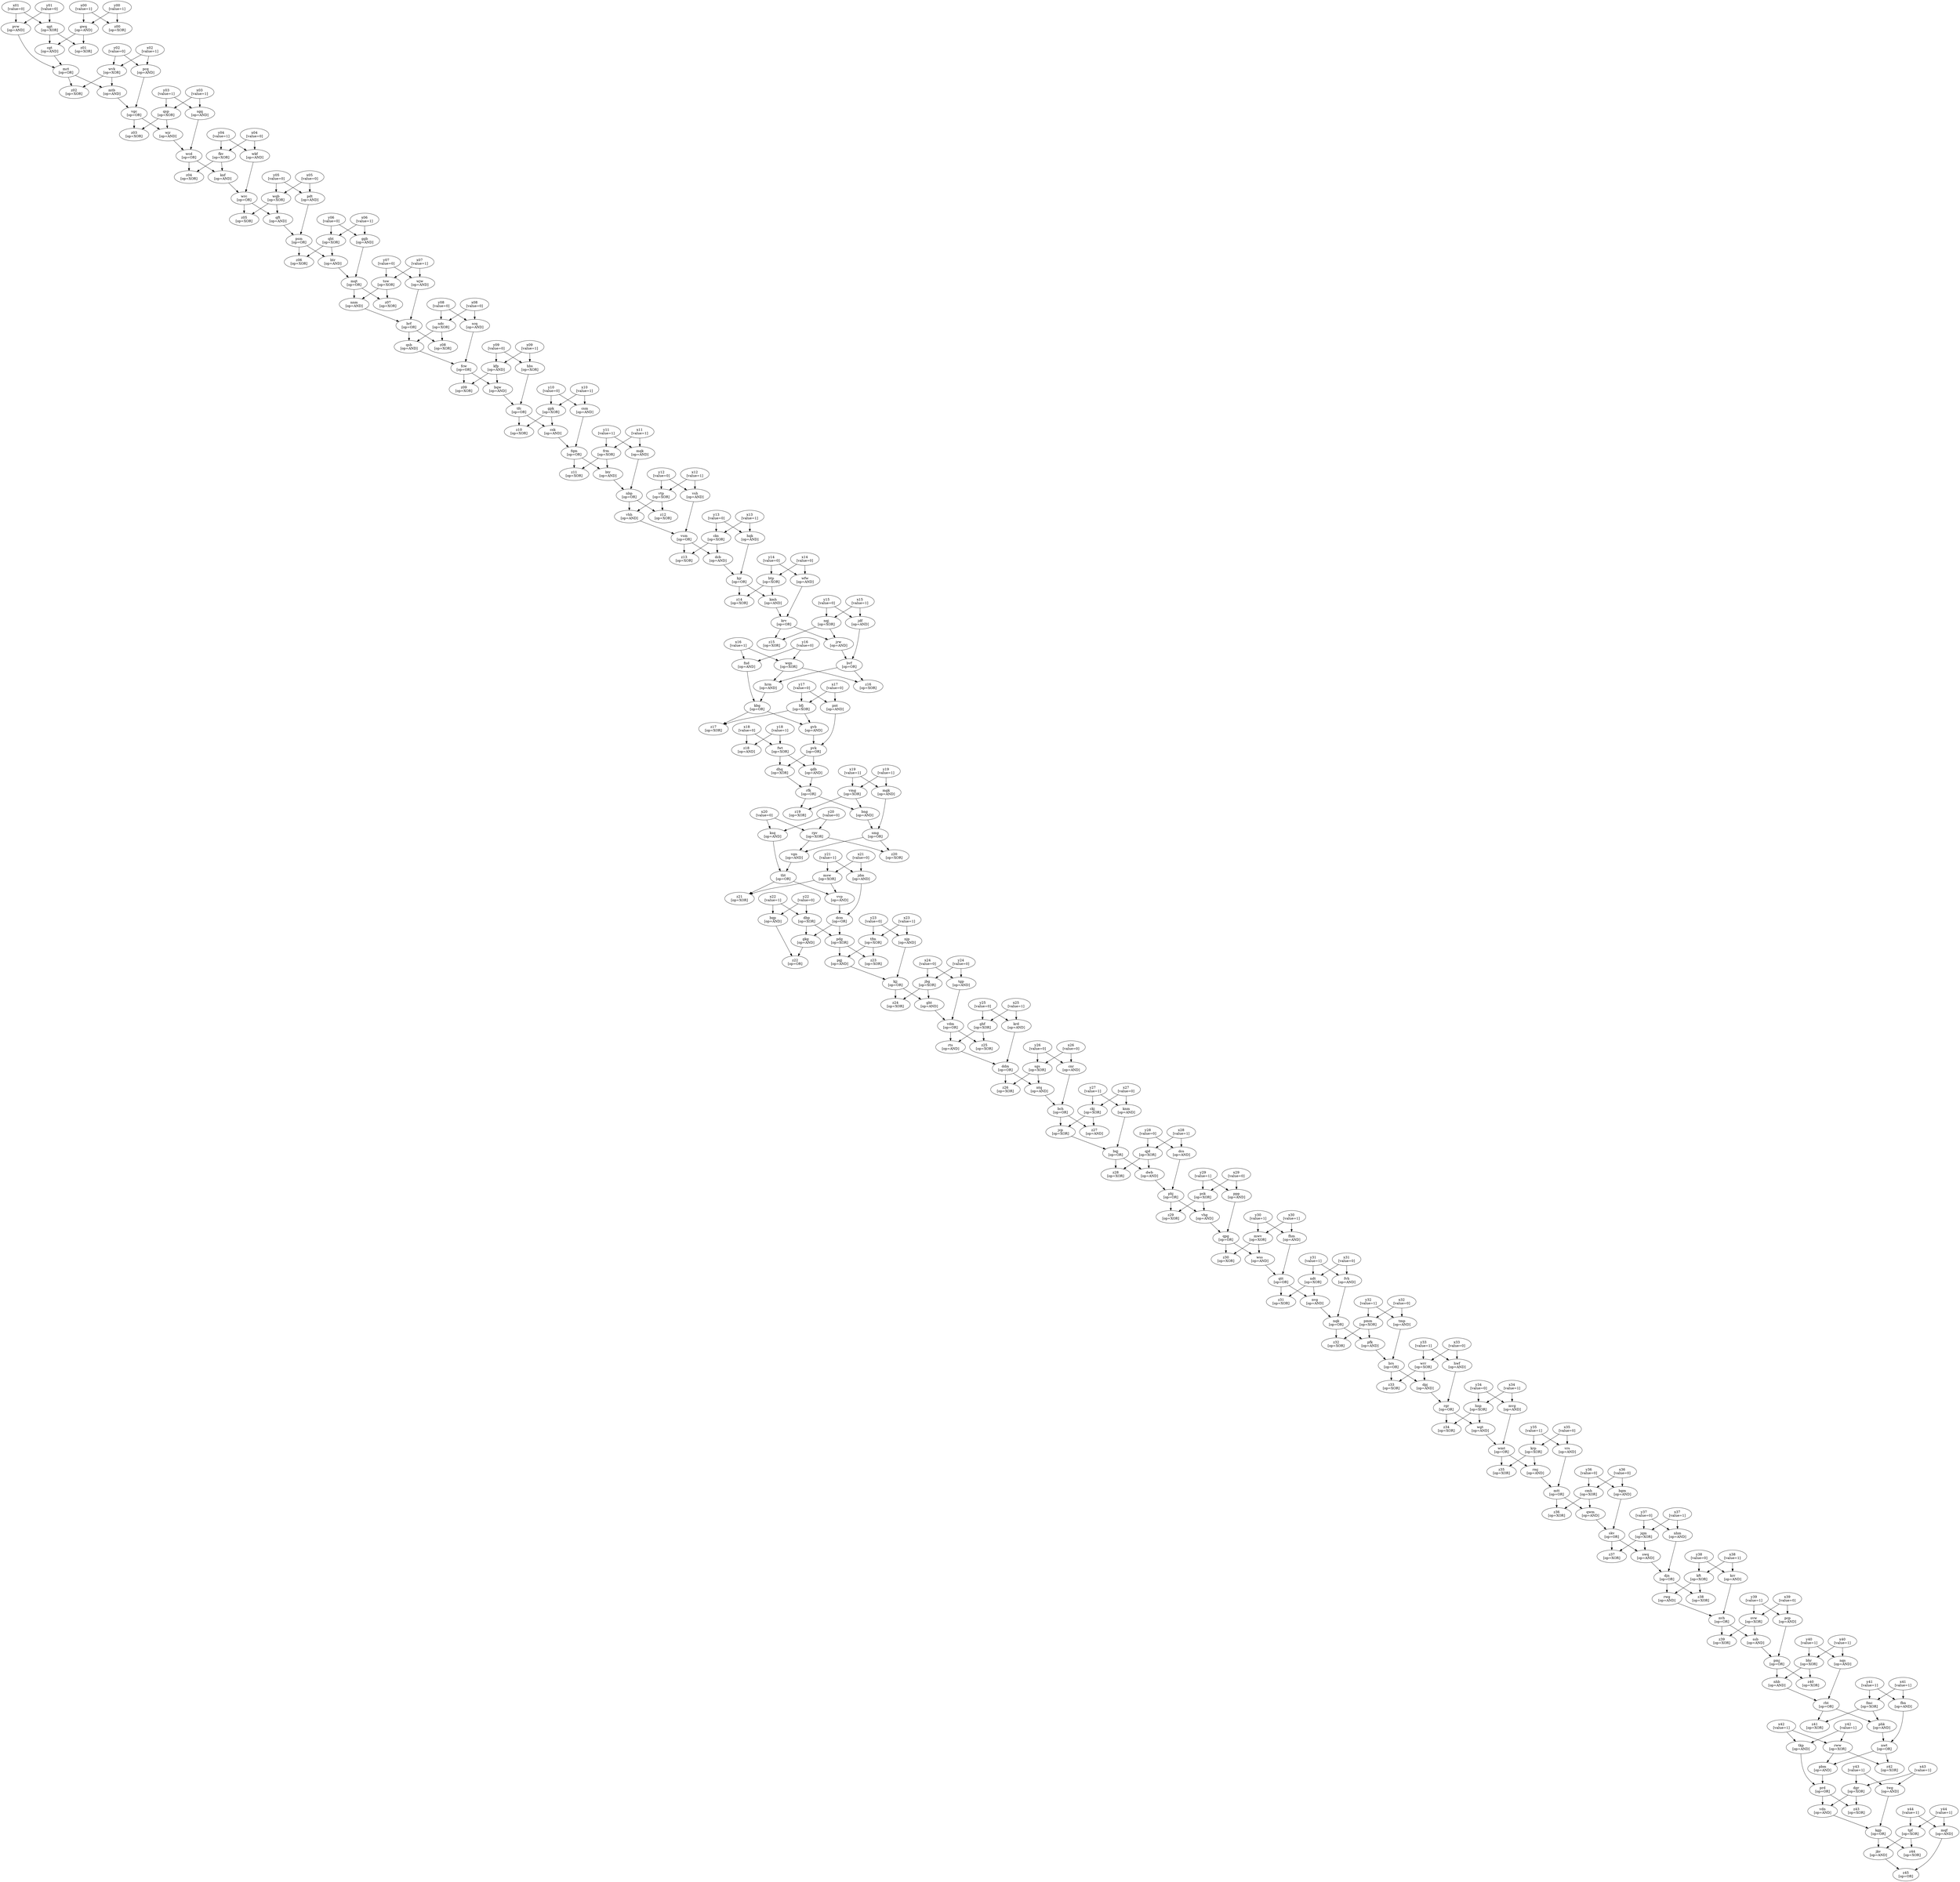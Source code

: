 strict digraph "" {
	node [label="\N"];
	x00	[label="x00
[value=1]",
		value=1];
	gwq	[label="gwq
[op=AND]",
		op=AND];
	x00 -> gwq;
	z00	[label="z00
[op=XOR]",
		op=XOR];
	x00 -> z00;
	x01	[label="x01
[value=0]",
		value=0];
	qgt	[label="qgt
[op=XOR]",
		op=XOR];
	x01 -> qgt;
	pvw	[label="pvw
[op=AND]",
		op=AND];
	x01 -> pvw;
	x02	[label="x02
[value=1]",
		value=1];
	wvk	[label="wvk
[op=XOR]",
		op=XOR];
	x02 -> wvk;
	pcq	[label="pcq
[op=AND]",
		op=AND];
	x02 -> pcq;
	x03	[label="x03
[value=1]",
		value=1];
	sgq	[label="sgq
[op=AND]",
		op=AND];
	x03 -> sgq;
	qsp	[label="qsp
[op=XOR]",
		op=XOR];
	x03 -> qsp;
	x04	[label="x04
[value=0]",
		value=0];
	fkv	[label="fkv
[op=XOR]",
		op=XOR];
	x04 -> fkv;
	wkf	[label="wkf
[op=AND]",
		op=AND];
	x04 -> wkf;
	x05	[label="x05
[value=0]",
		value=0];
	wqb	[label="wqb
[op=XOR]",
		op=XOR];
	x05 -> wqb;
	pdt	[label="pdt
[op=AND]",
		op=AND];
	x05 -> pdt;
	x06	[label="x06
[value=1]",
		value=1];
	ggb	[label="ggb
[op=AND]",
		op=AND];
	x06 -> ggb;
	qht	[label="qht
[op=XOR]",
		op=XOR];
	x06 -> qht;
	x07	[label="x07
[value=1]",
		value=1];
	tsw	[label="tsw
[op=XOR]",
		op=XOR];
	x07 -> tsw;
	wjw	[label="wjw
[op=AND]",
		op=AND];
	x07 -> wjw;
	x08	[label="x08
[value=0]",
		value=0];
	scq	[label="scq
[op=AND]",
		op=AND];
	x08 -> scq;
	ndc	[label="ndc
[op=XOR]",
		op=XOR];
	x08 -> ndc;
	x09	[label="x09
[value=1]",
		value=1];
	hbs	[label="hbs
[op=XOR]",
		op=XOR];
	x09 -> hbs;
	kfp	[label="kfp
[op=AND]",
		op=AND];
	x09 -> kfp;
	x10	[label="x10
[value=1]",
		value=1];
	csm	[label="csm
[op=AND]",
		op=AND];
	x10 -> csm;
	gpk	[label="gpk
[op=XOR]",
		op=XOR];
	x10 -> gpk;
	x11	[label="x11
[value=1]",
		value=1];
	mqk	[label="mqk
[op=AND]",
		op=AND];
	x11 -> mqk;
	frm	[label="frm
[op=XOR]",
		op=XOR];
	x11 -> frm;
	x12	[label="x12
[value=1]",
		value=1];
	vtp	[label="vtp
[op=XOR]",
		op=XOR];
	x12 -> vtp;
	vsh	[label="vsh
[op=AND]",
		op=AND];
	x12 -> vsh;
	x13	[label="x13
[value=1]",
		value=1];
	cks	[label="cks
[op=XOR]",
		op=XOR];
	x13 -> cks;
	hqk	[label="hqk
[op=AND]",
		op=AND];
	x13 -> hqk;
	x14	[label="x14
[value=0]",
		value=0];
	wfw	[label="wfw
[op=AND]",
		op=AND];
	x14 -> wfw;
	btp	[label="btp
[op=XOR]",
		op=XOR];
	x14 -> btp;
	x15	[label="x15
[value=1]",
		value=1];
	nqj	[label="nqj
[op=XOR]",
		op=XOR];
	x15 -> nqj;
	jdf	[label="jdf
[op=AND]",
		op=AND];
	x15 -> jdf;
	x16	[label="x16
[value=1]",
		value=1];
	wqn	[label="wqn
[op=XOR]",
		op=XOR];
	x16 -> wqn;
	fnd	[label="fnd
[op=AND]",
		op=AND];
	x16 -> fnd;
	x17	[label="x17
[value=0]",
		value=0];
	bfj	[label="bfj
[op=XOR]",
		op=XOR];
	x17 -> bfj;
	pnt	[label="pnt
[op=AND]",
		op=AND];
	x17 -> pnt;
	x18	[label="x18
[value=0]",
		value=0];
	fwt	[label="fwt
[op=XOR]",
		op=XOR];
	x18 -> fwt;
	z18	[label="z18
[op=AND]",
		op=AND];
	x18 -> z18;
	x19	[label="x19
[value=1]",
		value=1];
	vmg	[label="vmg
[op=XOR]",
		op=XOR];
	x19 -> vmg;
	mgk	[label="mgk
[op=AND]",
		op=AND];
	x19 -> mgk;
	x20	[label="x20
[value=0]",
		value=0];
	rpv	[label="rpv
[op=XOR]",
		op=XOR];
	x20 -> rpv;
	ksq	[label="ksq
[op=AND]",
		op=AND];
	x20 -> ksq;
	x21	[label="x21
[value=0]",
		value=0];
	msw	[label="msw
[op=XOR]",
		op=XOR];
	x21 -> msw;
	jdm	[label="jdm
[op=AND]",
		op=AND];
	x21 -> jdm;
	x22	[label="x22
[value=1]",
		value=1];
	dbp	[label="dbp
[op=XOR]",
		op=XOR];
	x22 -> dbp;
	bqp	[label="bqp
[op=AND]",
		op=AND];
	x22 -> bqp;
	x23	[label="x23
[value=1]",
		value=1];
	tfm	[label="tfm
[op=XOR]",
		op=XOR];
	x23 -> tfm;
	njp	[label="njp
[op=AND]",
		op=AND];
	x23 -> njp;
	x24	[label="x24
[value=0]",
		value=0];
	tgp	[label="tgp
[op=AND]",
		op=AND];
	x24 -> tgp;
	jbg	[label="jbg
[op=XOR]",
		op=XOR];
	x24 -> jbg;
	x25	[label="x25
[value=1]",
		value=1];
	ghf	[label="ghf
[op=XOR]",
		op=XOR];
	x25 -> ghf;
	krd	[label="krd
[op=AND]",
		op=AND];
	x25 -> krd;
	x26	[label="x26
[value=0]",
		value=0];
	cnr	[label="cnr
[op=AND]",
		op=AND];
	x26 -> cnr;
	sgs	[label="sgs
[op=XOR]",
		op=XOR];
	x26 -> sgs;
	x27	[label="x27
[value=0]",
		value=0];
	ckj	[label="ckj
[op=XOR]",
		op=XOR];
	x27 -> ckj;
	knm	[label="knm
[op=AND]",
		op=AND];
	x27 -> knm;
	x28	[label="x28
[value=1]",
		value=1];
	qjd	[label="qjd
[op=XOR]",
		op=XOR];
	x28 -> qjd;
	dcs	[label="dcs
[op=AND]",
		op=AND];
	x28 -> dcs;
	x29	[label="x29
[value=0]",
		value=0];
	psk	[label="psk
[op=XOR]",
		op=XOR];
	x29 -> psk;
	ppp	[label="ppp
[op=AND]",
		op=AND];
	x29 -> ppp;
	x30	[label="x30
[value=1]",
		value=1];
	mwv	[label="mwv
[op=XOR]",
		op=XOR];
	x30 -> mwv;
	fhm	[label="fhm
[op=AND]",
		op=AND];
	x30 -> fhm;
	x31	[label="x31
[value=0]",
		value=0];
	fvh	[label="fvh
[op=AND]",
		op=AND];
	x31 -> fvh;
	ndt	[label="ndt
[op=XOR]",
		op=XOR];
	x31 -> ndt;
	x32	[label="x32
[value=0]",
		value=0];
	pmm	[label="pmm
[op=XOR]",
		op=XOR];
	x32 -> pmm;
	tmp	[label="tmp
[op=AND]",
		op=AND];
	x32 -> tmp;
	x33	[label="x33
[value=0]",
		value=0];
	hwf	[label="hwf
[op=AND]",
		op=AND];
	x33 -> hwf;
	wrr	[label="wrr
[op=XOR]",
		op=XOR];
	x33 -> wrr;
	x34	[label="x34
[value=1]",
		value=1];
	mvg	[label="mvg
[op=AND]",
		op=AND];
	x34 -> mvg;
	hnp	[label="hnp
[op=XOR]",
		op=XOR];
	x34 -> hnp;
	x35	[label="x35
[value=0]",
		value=0];
	krp	[label="krp
[op=XOR]",
		op=XOR];
	x35 -> krp;
	vrs	[label="vrs
[op=AND]",
		op=AND];
	x35 -> vrs;
	x36	[label="x36
[value=0]",
		value=0];
	cmh	[label="cmh
[op=XOR]",
		op=XOR];
	x36 -> cmh;
	bgm	[label="bgm
[op=AND]",
		op=AND];
	x36 -> bgm;
	x37	[label="x37
[value=1]",
		value=1];
	nhm	[label="nhm
[op=AND]",
		op=AND];
	x37 -> nhm;
	jqm	[label="jqm
[op=XOR]",
		op=XOR];
	x37 -> jqm;
	x38	[label="x38
[value=1]",
		value=1];
	krr	[label="krr
[op=AND]",
		op=AND];
	x38 -> krr;
	kft	[label="kft
[op=XOR]",
		op=XOR];
	x38 -> kft;
	x39	[label="x39
[value=0]",
		value=0];
	svw	[label="svw
[op=XOR]",
		op=XOR];
	x39 -> svw;
	pcp	[label="pcp
[op=AND]",
		op=AND];
	x39 -> pcp;
	x40	[label="x40
[value=1]",
		value=1];
	bhr	[label="bhr
[op=XOR]",
		op=XOR];
	x40 -> bhr;
	nqs	[label="nqs
[op=AND]",
		op=AND];
	x40 -> nqs;
	x41	[label="x41
[value=1]",
		value=1];
	fbn	[label="fbn
[op=AND]",
		op=AND];
	x41 -> fbn;
	fmc	[label="fmc
[op=XOR]",
		op=XOR];
	x41 -> fmc;
	x42	[label="x42
[value=1]",
		value=1];
	rww	[label="rww
[op=XOR]",
		op=XOR];
	x42 -> rww;
	tkp	[label="tkp
[op=AND]",
		op=AND];
	x42 -> tkp;
	x43	[label="x43
[value=1]",
		value=1];
	twg	[label="twg
[op=AND]",
		op=AND];
	x43 -> twg;
	dgr	[label="dgr
[op=XOR]",
		op=XOR];
	x43 -> dgr;
	x44	[label="x44
[value=1]",
		value=1];
	tpf	[label="tpf
[op=XOR]",
		op=XOR];
	x44 -> tpf;
	mqf	[label="mqf
[op=AND]",
		op=AND];
	x44 -> mqf;
	y00	[label="y00
[value=1]",
		value=1];
	y00 -> gwq;
	y00 -> z00;
	y01	[label="y01
[value=0]",
		value=0];
	y01 -> qgt;
	y01 -> pvw;
	y02	[label="y02
[value=0]",
		value=0];
	y02 -> wvk;
	y02 -> pcq;
	y03	[label="y03
[value=1]",
		value=1];
	y03 -> sgq;
	y03 -> qsp;
	y04	[label="y04
[value=1]",
		value=1];
	y04 -> fkv;
	y04 -> wkf;
	y05	[label="y05
[value=0]",
		value=0];
	y05 -> wqb;
	y05 -> pdt;
	y06	[label="y06
[value=0]",
		value=0];
	y06 -> ggb;
	y06 -> qht;
	y07	[label="y07
[value=0]",
		value=0];
	y07 -> tsw;
	y07 -> wjw;
	y08	[label="y08
[value=0]",
		value=0];
	y08 -> scq;
	y08 -> ndc;
	y09	[label="y09
[value=0]",
		value=0];
	y09 -> hbs;
	y09 -> kfp;
	y10	[label="y10
[value=0]",
		value=0];
	y10 -> csm;
	y10 -> gpk;
	y11	[label="y11
[value=1]",
		value=1];
	y11 -> mqk;
	y11 -> frm;
	y12	[label="y12
[value=0]",
		value=0];
	y12 -> vtp;
	y12 -> vsh;
	y13	[label="y13
[value=0]",
		value=0];
	y13 -> cks;
	y13 -> hqk;
	y14	[label="y14
[value=0]",
		value=0];
	y14 -> wfw;
	y14 -> btp;
	y15	[label="y15
[value=0]",
		value=0];
	y15 -> nqj;
	y15 -> jdf;
	y16	[label="y16
[value=0]",
		value=0];
	y16 -> wqn;
	y16 -> fnd;
	y17	[label="y17
[value=0]",
		value=0];
	y17 -> bfj;
	y17 -> pnt;
	y18	[label="y18
[value=1]",
		value=1];
	y18 -> fwt;
	y18 -> z18;
	y19	[label="y19
[value=1]",
		value=1];
	y19 -> vmg;
	y19 -> mgk;
	y20	[label="y20
[value=0]",
		value=0];
	y20 -> rpv;
	y20 -> ksq;
	y21	[label="y21
[value=1]",
		value=1];
	y21 -> msw;
	y21 -> jdm;
	y22	[label="y22
[value=0]",
		value=0];
	y22 -> dbp;
	y22 -> bqp;
	y23	[label="y23
[value=0]",
		value=0];
	y23 -> tfm;
	y23 -> njp;
	y24	[label="y24
[value=0]",
		value=0];
	y24 -> tgp;
	y24 -> jbg;
	y25	[label="y25
[value=0]",
		value=0];
	y25 -> ghf;
	y25 -> krd;
	y26	[label="y26
[value=0]",
		value=0];
	y26 -> cnr;
	y26 -> sgs;
	y27	[label="y27
[value=1]",
		value=1];
	y27 -> ckj;
	y27 -> knm;
	y28	[label="y28
[value=0]",
		value=0];
	y28 -> qjd;
	y28 -> dcs;
	y29	[label="y29
[value=1]",
		value=1];
	y29 -> psk;
	y29 -> ppp;
	y30	[label="y30
[value=1]",
		value=1];
	y30 -> mwv;
	y30 -> fhm;
	y31	[label="y31
[value=1]",
		value=1];
	y31 -> fvh;
	y31 -> ndt;
	y32	[label="y32
[value=1]",
		value=1];
	y32 -> pmm;
	y32 -> tmp;
	y33	[label="y33
[value=1]",
		value=1];
	y33 -> hwf;
	y33 -> wrr;
	y34	[label="y34
[value=0]",
		value=0];
	y34 -> mvg;
	y34 -> hnp;
	y35	[label="y35
[value=1]",
		value=1];
	y35 -> krp;
	y35 -> vrs;
	y36	[label="y36
[value=0]",
		value=0];
	y36 -> cmh;
	y36 -> bgm;
	y37	[label="y37
[value=0]",
		value=0];
	y37 -> nhm;
	y37 -> jqm;
	y38	[label="y38
[value=0]",
		value=0];
	y38 -> krr;
	y38 -> kft;
	y39	[label="y39
[value=1]",
		value=1];
	y39 -> svw;
	y39 -> pcp;
	y40	[label="y40
[value=1]",
		value=1];
	y40 -> bhr;
	y40 -> nqs;
	y41	[label="y41
[value=1]",
		value=1];
	y41 -> fbn;
	y41 -> fmc;
	y42	[label="y42
[value=1]",
		value=1];
	y42 -> rww;
	y42 -> tkp;
	y43	[label="y43
[value=1]",
		value=1];
	y43 -> twg;
	y43 -> dgr;
	y44	[label="y44
[value=1]",
		value=1];
	y44 -> tpf;
	y44 -> mqf;
	vhg	[label="vhg
[op=AND]",
		op=AND];
	qpg	[label="qpg
[op=OR]",
		op=OR];
	vhg -> qpg;
	psk -> vhg;
	z29	[label="z29
[op=XOR]",
		op=XOR];
	psk -> z29;
	phj	[label="phj
[op=OR]",
		op=OR];
	phj -> vhg;
	phj -> z29;
	tfc	[label="tfc
[op=OR]",
		op=OR];
	csk	[label="csk
[op=AND]",
		op=AND];
	tfc -> csk;
	z10	[label="z10
[op=XOR]",
		op=XOR];
	tfc -> z10;
	hbs -> tfc;
	bqw	[label="bqw
[op=AND]",
		op=AND];
	bqw -> tfc;
	wss	[label="wss
[op=AND]",
		op=AND];
	qtt	[label="qtt
[op=OR]",
		op=OR];
	wss -> qtt;
	mwv -> wss;
	z30	[label="z30
[op=XOR]",
		op=XOR];
	mwv -> z30;
	qpg -> wss;
	qpg -> z30;
	knf	[label="knf
[op=AND]",
		op=AND];
	wrc	[label="wrc
[op=OR]",
		op=OR];
	knf -> wrc;
	wcd	[label="wcd
[op=OR]",
		op=OR];
	wcd -> knf;
	z04	[label="z04
[op=XOR]",
		op=XOR];
	wcd -> z04;
	fkv -> knf;
	fkv -> z04;
	pbm	[label="pbm
[op=AND]",
		op=AND];
	prd	[label="prd
[op=OR]",
		op=OR];
	pbm -> prd;
	rww -> pbm;
	z42	[label="z42
[op=XOR]",
		op=XOR];
	rww -> z42;
	nwt	[label="nwt
[op=OR]",
		op=OR];
	nwt -> pbm;
	nwt -> z42;
	fqm	[label="fqm
[op=OR]",
		op=OR];
	btr	[label="btr
[op=AND]",
		op=AND];
	fqm -> btr;
	z11	[label="z11
[op=XOR]",
		op=XOR];
	fqm -> z11;
	csm -> fqm;
	csk -> fqm;
	z16	[label="z16
[op=XOR]",
		op=XOR];
	wqn -> z16;
	hrm	[label="hrm
[op=AND]",
		op=AND];
	wqn -> hrm;
	jrw	[label="jrw
[op=AND]",
		op=AND];
	bvf	[label="bvf
[op=OR]",
		op=OR];
	jrw -> bvf;
	nqj -> jrw;
	z15	[label="z15
[op=XOR]",
		op=XOR];
	nqj -> z15;
	krv	[label="krv
[op=OR]",
		op=OR];
	krv -> jrw;
	krv -> z15;
	z25	[label="z25
[op=XOR]",
		op=XOR];
	ghf -> z25;
	rts	[label="rts
[op=AND]",
		op=AND];
	ghf -> rts;
	ssb	[label="ssb
[op=AND]",
		op=AND];
	pmj	[label="pmj
[op=OR]",
		op=OR];
	ssb -> pmj;
	svw -> ssb;
	z39	[label="z39
[op=XOR]",
		op=XOR];
	svw -> z39;
	nvh	[label="nvh
[op=OR]",
		op=OR];
	nvh -> ssb;
	nvh -> z39;
	ppp -> qpg;
	wmt	[label="wmt
[op=OR]",
		op=OR];
	rmj	[label="rmj
[op=AND]",
		op=AND];
	wmt -> rmj;
	z35	[label="z35
[op=XOR]",
		op=XOR];
	wmt -> z35;
	mvg -> wmt;
	wgt	[label="wgt
[op=AND]",
		op=AND];
	wgt -> wmt;
	gpk -> csk;
	gpk -> z10;
	dwb	[label="dwb
[op=AND]",
		op=AND];
	qjd -> dwb;
	z28	[label="z28
[op=XOR]",
		op=XOR];
	qjd -> z28;
	djn	[label="djn
[op=OR]",
		op=OR];
	z38	[label="z38
[op=XOR]",
		op=XOR];
	djn -> z38;
	rwg	[label="rwg
[op=AND]",
		op=AND];
	djn -> rwg;
	nhm -> djn;
	swq	[label="swq
[op=AND]",
		op=AND];
	swq -> djn;
	jkv	[label="jkv
[op=AND]",
		op=AND];
	z45	[label="z45
[op=OR]",
		op=OR];
	jkv -> z45;
	tpf -> jkv;
	z44	[label="z44
[op=XOR]",
		op=XOR];
	tpf -> z44;
	kgp	[label="kgp
[op=OR]",
		op=OR];
	kgp -> jkv;
	kgp -> z44;
	mqt	[label="mqt
[op=OR]",
		op=OR];
	ggb -> mqt;
	dcs -> phj;
	dwb -> phj;
	jqm -> swq;
	z37	[label="z37
[op=XOR]",
		op=XOR];
	jqm -> z37;
	vvp	[label="vvp
[op=AND]",
		op=AND];
	dcm	[label="dcm
[op=OR]",
		op=OR];
	vvp -> dcm;
	tht	[label="tht
[op=OR]",
		op=OR];
	tht -> vvp;
	z21	[label="z21
[op=XOR]",
		op=XOR];
	tht -> z21;
	msw -> vvp;
	msw -> z21;
	wjr	[label="wjr
[op=AND]",
		op=AND];
	wjr -> wcd;
	sgq -> wcd;
	rgr	[label="rgr
[op=OR]",
		op=OR];
	hwf -> rgr;
	wfw -> krv;
	phk	[label="phk
[op=AND]",
		op=AND];
	phk -> nwt;
	fbn -> nwt;
	vdm	[label="vdm
[op=OR]",
		op=OR];
	vdm -> z25;
	vdm -> rts;
	tgp -> vdm;
	z01	[label="z01
[op=XOR]",
		op=XOR];
	qgt -> z01;
	cgt	[label="cgt
[op=AND]",
		op=AND];
	qgt -> cgt;
	z07	[label="z07
[op=XOR]",
		op=XOR];
	mqt -> z07;
	nnm	[label="nnm
[op=AND]",
		op=AND];
	mqt -> nnm;
	tsw -> z07;
	tsw -> nnm;
	vdn	[label="vdn
[op=AND]",
		op=AND];
	vdn -> kgp;
	twg -> kgp;
	bch	[label="bch
[op=OR]",
		op=OR];
	z27	[label="z27
[op=AND]",
		op=AND];
	bch -> z27;
	jcp	[label="jcp
[op=XOR]",
		op=XOR];
	bch -> jcp;
	ntq	[label="ntq
[op=AND]",
		op=AND];
	ntq -> bch;
	cnr -> bch;
	pdg	[label="pdg
[op=XOR]",
		op=XOR];
	dcm -> pdg;
	gkg	[label="gkg
[op=AND]",
		op=AND];
	dcm -> gkg;
	jdm -> dcm;
	kmh	[label="kmh
[op=AND]",
		op=AND];
	kmh -> krv;
	bjr	[label="bjr
[op=OR]",
		op=OR];
	bjr -> kmh;
	z14	[label="z14
[op=XOR]",
		op=XOR];
	bjr -> z14;
	btp -> kmh;
	btp -> z14;
	z40	[label="z40
[op=XOR]",
		op=XOR];
	bhr -> z40;
	nhb	[label="nhb
[op=AND]",
		op=AND];
	bhr -> nhb;
	qft	[label="qft
[op=AND]",
		op=AND];
	wqb -> qft;
	z05	[label="z05
[op=XOR]",
		op=XOR];
	wqb -> z05;
	pgj	[label="pgj
[op=AND]",
		op=AND];
	tfm -> pgj;
	z23	[label="z23
[op=XOR]",
		op=XOR];
	tfm -> z23;
	prd -> vdn;
	z43	[label="z43
[op=XOR]",
		op=XOR];
	prd -> z43;
	dgr -> vdn;
	dgr -> z43;
	z17	[label="z17
[op=XOR]",
		op=XOR];
	kbg	[label="kbg
[op=OR]",
		op=OR];
	kbg -> z17;
	gvb	[label="gvb
[op=AND]",
		op=AND];
	kbg -> gvb;
	bfj -> z17;
	bfj -> gvb;
	hnp -> wgt;
	z34	[label="z34
[op=XOR]",
		op=XOR];
	hnp -> z34;
	qwm	[label="qwm
[op=AND]",
		op=AND];
	cmh -> qwm;
	z36	[label="z36
[op=XOR]",
		op=XOR];
	cmh -> z36;
	bng	[label="bng
[op=AND]",
		op=AND];
	vmg -> bng;
	z19	[label="z19
[op=XOR]",
		op=XOR];
	vmg -> z19;
	bqj	[label="bqj
[op=OR]",
		op=OR];
	bqj -> dwb;
	bqj -> z28;
	rgr -> wgt;
	rgr -> z34;
	brf	[label="brf
[op=OR]",
		op=OR];
	z08	[label="z08
[op=XOR]",
		op=XOR];
	brf -> z08;
	qsb	[label="qsb
[op=AND]",
		op=AND];
	brf -> qsb;
	wjw -> brf;
	nnm -> brf;
	psm	[label="psm
[op=OR]",
		op=OR];
	pdt -> psm;
	ght	[label="ght
[op=AND]",
		op=AND];
	ght -> vdm;
	kjj	[label="kjj
[op=OR]",
		op=OR];
	kjj -> ght;
	z24	[label="z24
[op=XOR]",
		op=XOR];
	kjj -> z24;
	jbg -> ght;
	jbg -> z24;
	njp -> kjj;
	pvk	[label="pvk
[op=OR]",
		op=OR];
	pnt -> pvk;
	fmc -> phk;
	z41	[label="z41
[op=XOR]",
		op=XOR];
	fmc -> z41;
	nqk	[label="nqk
[op=OR]",
		op=OR];
	pfk	[label="pfk
[op=AND]",
		op=AND];
	nqk -> pfk;
	z32	[label="z32
[op=XOR]",
		op=XOR];
	nqk -> z32;
	fvh -> nqk;
	nvg	[label="nvg
[op=AND]",
		op=AND];
	nvg -> nqk;
	mqf -> z45;
	ddm	[label="ddm
[op=OR]",
		op=OR];
	ddm -> ntq;
	z26	[label="z26
[op=XOR]",
		op=XOR];
	ddm -> z26;
	rts -> ddm;
	krd -> ddm;
	rht	[label="rht
[op=OR]",
		op=OR];
	nqs -> rht;
	nbp	[label="nbp
[op=OR]",
		op=OR];
	mqk -> nbp;
	gwq -> z01;
	gwq -> cgt;
	z09	[label="z09
[op=XOR]",
		op=XOR];
	kfp -> bqw;
	kfp -> z09;
	fcw	[label="fcw
[op=OR]",
		op=OR];
	fcw -> bqw;
	fcw -> z09;
	krr -> nvh;
	dcb	[label="dcb
[op=AND]",
		op=AND];
	cks -> dcb;
	z13	[label="z13
[op=XOR]",
		op=XOR];
	cks -> z13;
	mtt	[label="mtt
[op=OR]",
		op=OR];
	rmj -> mtt;
	krp -> rmj;
	krp -> z35;
	mtt -> qwm;
	mtt -> z36;
	vrs -> mtt;
	htr	[label="htr
[op=AND]",
		op=AND];
	htr -> mqt;
	scq -> fcw;
	ndt -> nvg;
	z31	[label="z31
[op=XOR]",
		op=XOR];
	ndt -> z31;
	kft -> z38;
	kft -> rwg;
	z12	[label="z12
[op=XOR]",
		op=XOR];
	nbp -> z12;
	vhh	[label="vhh
[op=AND]",
		op=AND];
	nbp -> vhh;
	vtp -> z12;
	vtp -> vhh;
	qsp -> wjr;
	z03	[label="z03
[op=XOR]",
		op=XOR];
	qsp -> z03;
	tkp -> prd;
	rfk	[label="rfk
[op=OR]",
		op=OR];
	rfk -> bng;
	rfk -> z19;
	dhq	[label="dhq
[op=XOR]",
		op=XOR];
	dhq -> rfk;
	qdb	[label="qdb
[op=AND]",
		op=AND];
	qdb -> rfk;
	qtt -> nvg;
	qtt -> z31;
	rht -> phk;
	rht -> z41;
	pgj -> kjj;
	pdg -> pgj;
	pdg -> z23;
	gvb -> pvk;
	btr -> nbp;
	frm -> btr;
	frm -> z11;
	ckj -> z27;
	ckj -> jcp;
	ndc -> z08;
	ndc -> qsb;
	wkf -> wrc;
	vgc	[label="vgc
[op=OR]",
		op=OR];
	vgc -> wjr;
	vgc -> z03;
	knm -> bqj;
	qft -> psm;
	wrc -> qft;
	wrc -> z05;
	pmj -> z40;
	pmj -> nhb;
	smg	[label="smg
[op=OR]",
		op=OR];
	mgk -> smg;
	skv	[label="skv
[op=OR]",
		op=OR];
	skv -> swq;
	skv -> z37;
	qwm -> skv;
	bgm -> skv;
	mtb	[label="mtb
[op=AND]",
		op=AND];
	mtb -> vgc;
	wvk -> mtb;
	z02	[label="z02
[op=XOR]",
		op=XOR];
	wvk -> z02;
	mct	[label="mct
[op=OR]",
		op=OR];
	mct -> mtb;
	mct -> z02;
	bvf -> z16;
	bvf -> hrm;
	pvk -> dhq;
	pvk -> qdb;
	fwt -> dhq;
	fwt -> qdb;
	jcp -> bqj;
	sgs -> ntq;
	sgs -> z26;
	dcb -> bjr;
	hqk -> bjr;
	vsm	[label="vsm
[op=OR]",
		op=OR];
	vsh -> vsm;
	fnd -> kbg;
	z20	[label="z20
[op=XOR]",
		op=XOR];
	smg -> z20;
	vgn	[label="vgn
[op=AND]",
		op=AND];
	smg -> vgn;
	bng -> smg;
	dpj	[label="dpj
[op=AND]",
		op=AND];
	wrr -> dpj;
	z33	[label="z33
[op=XOR]",
		op=XOR];
	wrr -> z33;
	rpv -> z20;
	rpv -> vgn;
	jdf -> bvf;
	vgn -> tht;
	vhh -> vsm;
	pmm -> pfk;
	pmm -> z32;
	fhm -> qtt;
	pvw -> mct;
	cgt -> mct;
	psm -> htr;
	z06	[label="z06
[op=XOR]",
		op=XOR];
	psm -> z06;
	qht -> htr;
	qht -> z06;
	rwg -> nvh;
	nhb -> rht;
	dbp -> pdg;
	dbp -> gkg;
	pcq -> vgc;
	hrm -> kbg;
	qsb -> fcw;
	vsm -> dcb;
	vsm -> z13;
	brs	[label="brs
[op=OR]",
		op=OR];
	pfk -> brs;
	z22	[label="z22
[op=OR]",
		op=OR];
	bqp -> z22;
	brs -> dpj;
	brs -> z33;
	tmp -> brs;
	gkg -> z22;
	pcp -> pmj;
	ksq -> tht;
	dpj -> rgr;
}
